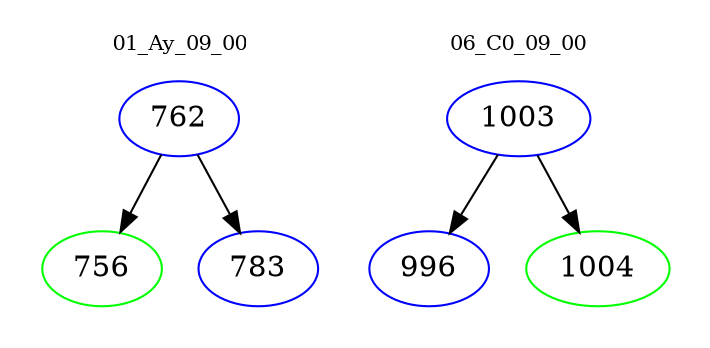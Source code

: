 digraph{
subgraph cluster_0 {
color = white
label = "01_Ay_09_00";
fontsize=10;
T0_762 [label="762", color="blue"]
T0_762 -> T0_756 [color="black"]
T0_756 [label="756", color="green"]
T0_762 -> T0_783 [color="black"]
T0_783 [label="783", color="blue"]
}
subgraph cluster_1 {
color = white
label = "06_C0_09_00";
fontsize=10;
T1_1003 [label="1003", color="blue"]
T1_1003 -> T1_996 [color="black"]
T1_996 [label="996", color="blue"]
T1_1003 -> T1_1004 [color="black"]
T1_1004 [label="1004", color="green"]
}
}
